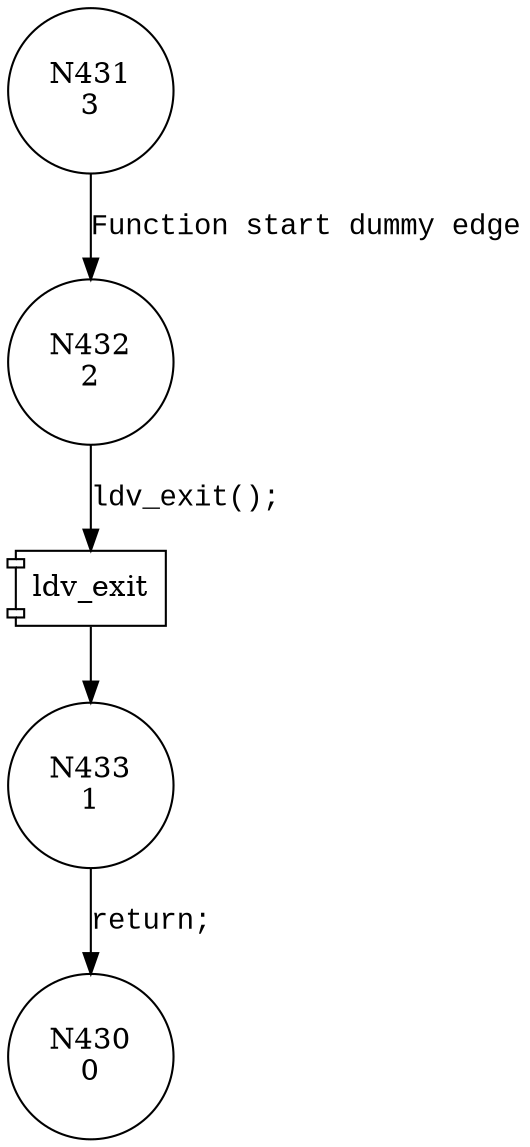 digraph ldv_exit_1 {
431 [shape="circle" label="N431\n3"]
432 [shape="circle" label="N432\n2"]
433 [shape="circle" label="N433\n1"]
430 [shape="circle" label="N430\n0"]
431 -> 432 [label="Function start dummy edge" fontname="Courier New"]
100018 [shape="component" label="ldv_exit"]
432 -> 100018 [label="ldv_exit();" fontname="Courier New"]
100018 -> 433 [label="" fontname="Courier New"]
433 -> 430 [label="return;" fontname="Courier New"]
}